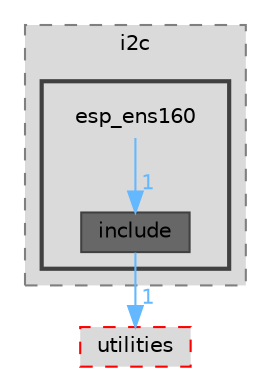 digraph "components/peripherals/i2c/esp_ens160"
{
 // LATEX_PDF_SIZE
  bgcolor="transparent";
  edge [fontname=Helvetica,fontsize=10,labelfontname=Helvetica,labelfontsize=10];
  node [fontname=Helvetica,fontsize=10,shape=box,height=0.2,width=0.4];
  compound=true
  subgraph clusterdir_7c937227b2c8e4f6d79d54c2e9a7ab6d {
    graph [ bgcolor="#dadada", pencolor="grey50", label="i2c", fontname=Helvetica,fontsize=10 style="filled,dashed", URL="dir_7c937227b2c8e4f6d79d54c2e9a7ab6d.html",tooltip=""]
  subgraph clusterdir_ac81e241761d79731505926a858216f7 {
    graph [ bgcolor="#dadada", pencolor="grey25", label="", fontname=Helvetica,fontsize=10 style="filled,bold", URL="dir_ac81e241761d79731505926a858216f7.html",tooltip=""]
    dir_ac81e241761d79731505926a858216f7 [shape=plaintext, label="esp_ens160"];
  dir_5daa2c7212fa02903d0a99f6fafe17ea [label="include", fillcolor="#676767", color="grey25", style="filled", URL="dir_5daa2c7212fa02903d0a99f6fafe17ea.html",tooltip=""];
  }
  }
  dir_59ed5374a4f6b52e0256717e78b786a3 [label="utilities", fillcolor="#dadada", color="red", style="filled,dashed", URL="dir_59ed5374a4f6b52e0256717e78b786a3.html",tooltip=""];
  dir_ac81e241761d79731505926a858216f7->dir_5daa2c7212fa02903d0a99f6fafe17ea [headlabel="1", labeldistance=1.5 headhref="dir_000013_000051.html" href="dir_000013_000051.html" color="steelblue1" fontcolor="steelblue1"];
  dir_5daa2c7212fa02903d0a99f6fafe17ea->dir_59ed5374a4f6b52e0256717e78b786a3 [headlabel="1", labeldistance=1.5 headhref="dir_000051_000086.html" href="dir_000051_000086.html" color="steelblue1" fontcolor="steelblue1"];
}
